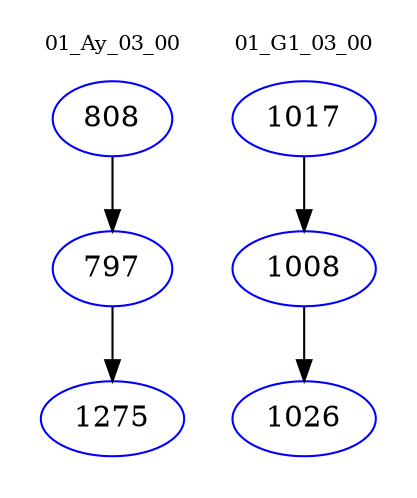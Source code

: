 digraph{
subgraph cluster_0 {
color = white
label = "01_Ay_03_00";
fontsize=10;
T0_808 [label="808", color="blue"]
T0_808 -> T0_797 [color="black"]
T0_797 [label="797", color="blue"]
T0_797 -> T0_1275 [color="black"]
T0_1275 [label="1275", color="blue"]
}
subgraph cluster_1 {
color = white
label = "01_G1_03_00";
fontsize=10;
T1_1017 [label="1017", color="blue"]
T1_1017 -> T1_1008 [color="black"]
T1_1008 [label="1008", color="blue"]
T1_1008 -> T1_1026 [color="black"]
T1_1026 [label="1026", color="blue"]
}
}
